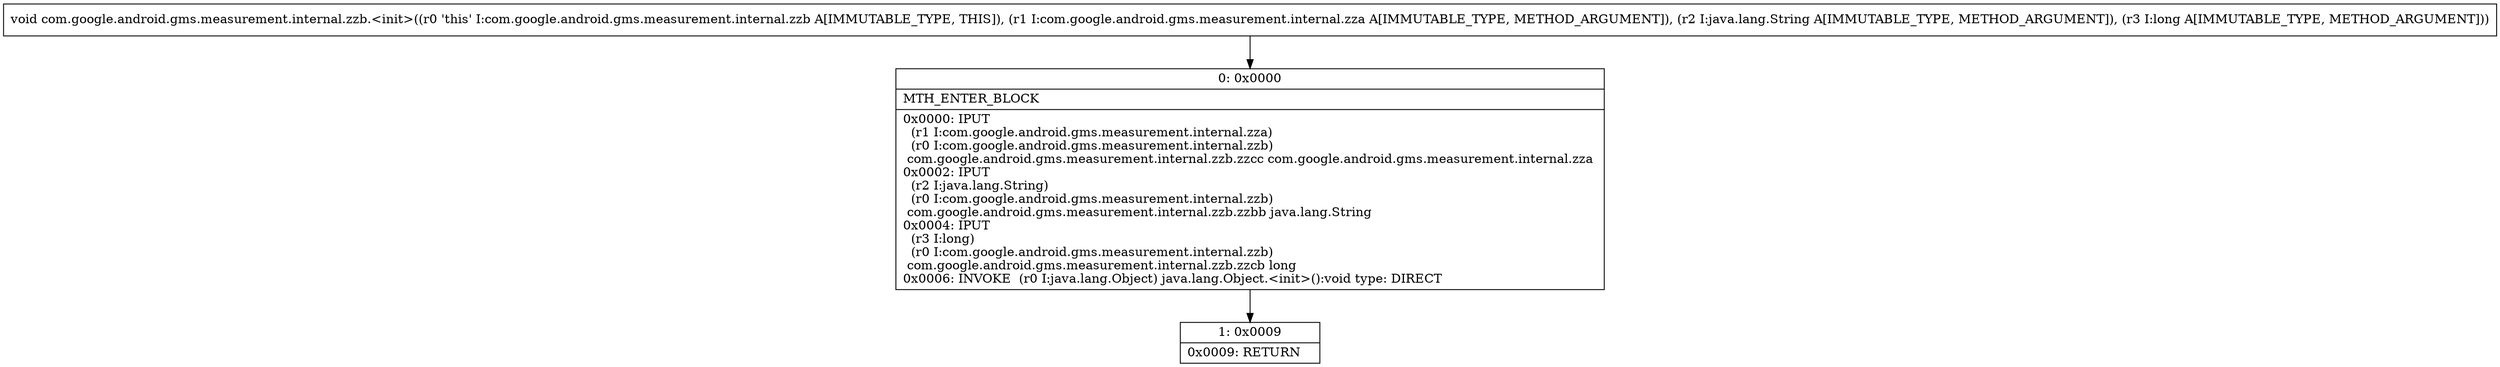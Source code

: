 digraph "CFG forcom.google.android.gms.measurement.internal.zzb.\<init\>(Lcom\/google\/android\/gms\/measurement\/internal\/zza;Ljava\/lang\/String;J)V" {
Node_0 [shape=record,label="{0\:\ 0x0000|MTH_ENTER_BLOCK\l|0x0000: IPUT  \l  (r1 I:com.google.android.gms.measurement.internal.zza)\l  (r0 I:com.google.android.gms.measurement.internal.zzb)\l com.google.android.gms.measurement.internal.zzb.zzcc com.google.android.gms.measurement.internal.zza \l0x0002: IPUT  \l  (r2 I:java.lang.String)\l  (r0 I:com.google.android.gms.measurement.internal.zzb)\l com.google.android.gms.measurement.internal.zzb.zzbb java.lang.String \l0x0004: IPUT  \l  (r3 I:long)\l  (r0 I:com.google.android.gms.measurement.internal.zzb)\l com.google.android.gms.measurement.internal.zzb.zzcb long \l0x0006: INVOKE  (r0 I:java.lang.Object) java.lang.Object.\<init\>():void type: DIRECT \l}"];
Node_1 [shape=record,label="{1\:\ 0x0009|0x0009: RETURN   \l}"];
MethodNode[shape=record,label="{void com.google.android.gms.measurement.internal.zzb.\<init\>((r0 'this' I:com.google.android.gms.measurement.internal.zzb A[IMMUTABLE_TYPE, THIS]), (r1 I:com.google.android.gms.measurement.internal.zza A[IMMUTABLE_TYPE, METHOD_ARGUMENT]), (r2 I:java.lang.String A[IMMUTABLE_TYPE, METHOD_ARGUMENT]), (r3 I:long A[IMMUTABLE_TYPE, METHOD_ARGUMENT])) }"];
MethodNode -> Node_0;
Node_0 -> Node_1;
}

